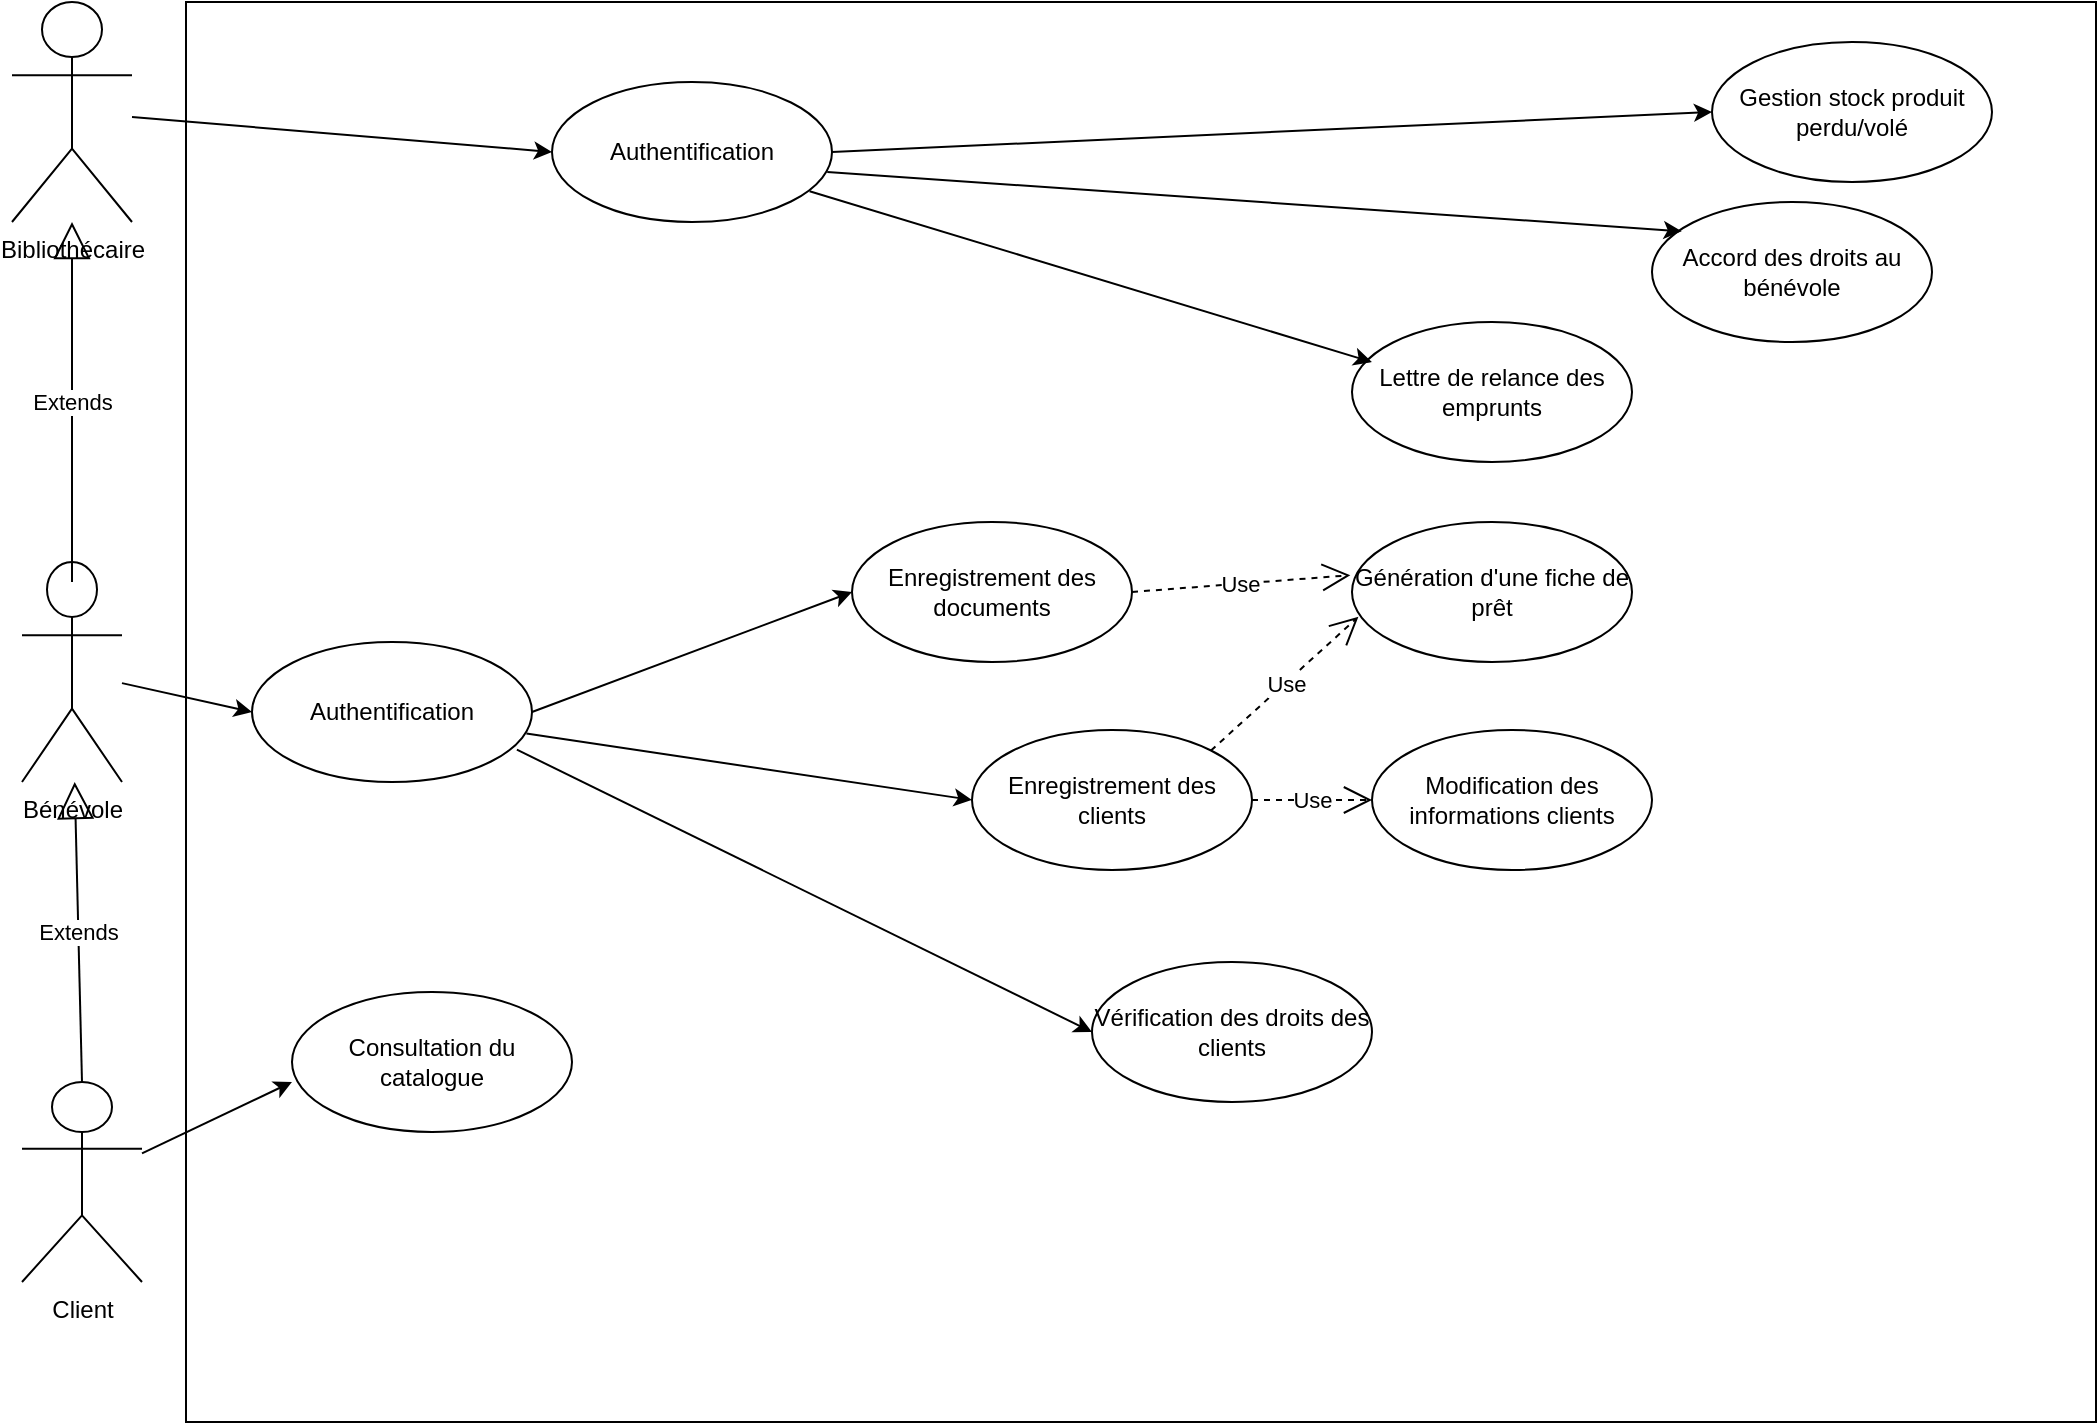 <mxfile version="14.2.4" type="device"><diagram id="iJw1FRskSzAkowBvQdT0" name="Emprunt document"><mxGraphModel dx="1278" dy="548" grid="1" gridSize="10" guides="1" tooltips="1" connect="1" arrows="1" fold="1" page="1" pageScale="1" pageWidth="1169" pageHeight="827" math="0" shadow="0"><root><mxCell id="0"/><mxCell id="1" parent="0"/><mxCell id="cEDXZp74D_wzbsUWJ5NM-1" value="" style="rounded=0;whiteSpace=wrap;html=1;" parent="1" vertex="1"><mxGeometry x="107" y="50" width="955" height="710" as="geometry"/></mxCell><mxCell id="cEDXZp74D_wzbsUWJ5NM-2" value="Bibliothécaire" style="shape=umlActor;verticalLabelPosition=bottom;verticalAlign=top;html=1;outlineConnect=0;" parent="1" vertex="1"><mxGeometry x="20" y="50" width="60" height="110" as="geometry"/></mxCell><mxCell id="cEDXZp74D_wzbsUWJ5NM-5" value="Bénévole" style="shape=umlActor;verticalLabelPosition=bottom;verticalAlign=top;html=1;outlineConnect=0;" parent="1" vertex="1"><mxGeometry x="25" y="330" width="50" height="110" as="geometry"/></mxCell><mxCell id="cEDXZp74D_wzbsUWJ5NM-8" value="Client" style="shape=umlActor;verticalLabelPosition=bottom;verticalAlign=top;html=1;outlineConnect=0;" parent="1" vertex="1"><mxGeometry x="25" y="590" width="60" height="100" as="geometry"/></mxCell><mxCell id="cEDXZp74D_wzbsUWJ5NM-22" value="Consultation du catalogue" style="ellipse;whiteSpace=wrap;html=1;" parent="1" vertex="1"><mxGeometry x="160" y="545" width="140" height="70" as="geometry"/></mxCell><mxCell id="cEDXZp74D_wzbsUWJ5NM-25" value="Enregistrement des documents" style="ellipse;whiteSpace=wrap;html=1;" parent="1" vertex="1"><mxGeometry x="440" y="310" width="140" height="70" as="geometry"/></mxCell><mxCell id="cEDXZp74D_wzbsUWJ5NM-26" value="Enregistrement des clients" style="ellipse;whiteSpace=wrap;html=1;" parent="1" vertex="1"><mxGeometry x="500" y="414" width="140" height="70" as="geometry"/></mxCell><mxCell id="cEDXZp74D_wzbsUWJ5NM-27" value="Gestion stock produit perdu/volé" style="ellipse;whiteSpace=wrap;html=1;" parent="1" vertex="1"><mxGeometry x="870" y="70" width="140" height="70" as="geometry"/></mxCell><mxCell id="cEDXZp74D_wzbsUWJ5NM-28" value="Accord des droits au bénévole" style="ellipse;whiteSpace=wrap;html=1;" parent="1" vertex="1"><mxGeometry x="840" y="150" width="140" height="70" as="geometry"/></mxCell><mxCell id="cEDXZp74D_wzbsUWJ5NM-29" value="Lettre de relance des emprunts" style="ellipse;whiteSpace=wrap;html=1;" parent="1" vertex="1"><mxGeometry x="690" y="210" width="140" height="70" as="geometry"/></mxCell><mxCell id="cEDXZp74D_wzbsUWJ5NM-30" style="edgeStyle=orthogonalEdgeStyle;rounded=0;orthogonalLoop=1;jettySize=auto;html=1;exitX=0.5;exitY=1;exitDx=0;exitDy=0;" parent="1" source="cEDXZp74D_wzbsUWJ5NM-29" target="cEDXZp74D_wzbsUWJ5NM-29" edge="1"><mxGeometry relative="1" as="geometry"/></mxCell><mxCell id="cEDXZp74D_wzbsUWJ5NM-31" value="Vérification des droits des clients" style="ellipse;whiteSpace=wrap;html=1;" parent="1" vertex="1"><mxGeometry x="560" y="530" width="140" height="70" as="geometry"/></mxCell><mxCell id="cEDXZp74D_wzbsUWJ5NM-32" value="Modification des informations clients" style="ellipse;whiteSpace=wrap;html=1;" parent="1" vertex="1"><mxGeometry x="700" y="414" width="140" height="70" as="geometry"/></mxCell><mxCell id="cEDXZp74D_wzbsUWJ5NM-35" value="Génération d'une fiche de prêt" style="ellipse;whiteSpace=wrap;html=1;" parent="1" vertex="1"><mxGeometry x="690" y="310" width="140" height="70" as="geometry"/></mxCell><mxCell id="cEDXZp74D_wzbsUWJ5NM-37" value="" style="endArrow=classic;html=1;entryX=0;entryY=0.643;entryDx=0;entryDy=0;entryPerimeter=0;" parent="1" source="cEDXZp74D_wzbsUWJ5NM-8" target="cEDXZp74D_wzbsUWJ5NM-22" edge="1"><mxGeometry width="50" height="50" relative="1" as="geometry"><mxPoint x="440" y="350" as="sourcePoint"/><mxPoint x="490" y="300" as="targetPoint"/></mxGeometry></mxCell><mxCell id="_11aZ2gnLSe738XV60fC-1" value="Extends" style="endArrow=block;endSize=16;endFill=0;html=1;" edge="1" parent="1" target="cEDXZp74D_wzbsUWJ5NM-2"><mxGeometry width="160" relative="1" as="geometry"><mxPoint x="50" y="340" as="sourcePoint"/><mxPoint x="650" y="390" as="targetPoint"/></mxGeometry></mxCell><mxCell id="_11aZ2gnLSe738XV60fC-2" value="Extends" style="endArrow=block;endSize=16;endFill=0;html=1;exitX=0.5;exitY=0;exitDx=0;exitDy=0;exitPerimeter=0;" edge="1" parent="1" source="cEDXZp74D_wzbsUWJ5NM-8" target="cEDXZp74D_wzbsUWJ5NM-5"><mxGeometry width="160" relative="1" as="geometry"><mxPoint x="490" y="390" as="sourcePoint"/><mxPoint x="650" y="390" as="targetPoint"/></mxGeometry></mxCell><mxCell id="_11aZ2gnLSe738XV60fC-3" value="Authentification" style="ellipse;whiteSpace=wrap;html=1;" vertex="1" parent="1"><mxGeometry x="290" y="90" width="140" height="70" as="geometry"/></mxCell><mxCell id="_11aZ2gnLSe738XV60fC-6" value="Authentification" style="ellipse;whiteSpace=wrap;html=1;" vertex="1" parent="1"><mxGeometry x="140" y="370" width="140" height="70" as="geometry"/></mxCell><mxCell id="_11aZ2gnLSe738XV60fC-7" value="" style="endArrow=classic;html=1;entryX=0;entryY=0.5;entryDx=0;entryDy=0;" edge="1" parent="1" source="cEDXZp74D_wzbsUWJ5NM-2" target="_11aZ2gnLSe738XV60fC-3"><mxGeometry width="50" height="50" relative="1" as="geometry"><mxPoint x="540" y="360" as="sourcePoint"/><mxPoint x="590" y="310" as="targetPoint"/></mxGeometry></mxCell><mxCell id="_11aZ2gnLSe738XV60fC-8" value="" style="endArrow=classic;html=1;exitX=1;exitY=0.5;exitDx=0;exitDy=0;entryX=0;entryY=0.5;entryDx=0;entryDy=0;" edge="1" parent="1" source="_11aZ2gnLSe738XV60fC-3" target="cEDXZp74D_wzbsUWJ5NM-27"><mxGeometry width="50" height="50" relative="1" as="geometry"><mxPoint x="540" y="360" as="sourcePoint"/><mxPoint x="590" y="310" as="targetPoint"/></mxGeometry></mxCell><mxCell id="_11aZ2gnLSe738XV60fC-9" value="" style="endArrow=classic;html=1;entryX=0.106;entryY=0.209;entryDx=0;entryDy=0;exitX=0.983;exitY=0.643;exitDx=0;exitDy=0;exitPerimeter=0;entryPerimeter=0;" edge="1" parent="1" source="_11aZ2gnLSe738XV60fC-3" target="cEDXZp74D_wzbsUWJ5NM-28"><mxGeometry width="50" height="50" relative="1" as="geometry"><mxPoint x="440" y="135" as="sourcePoint"/><mxPoint x="880" y="115" as="targetPoint"/></mxGeometry></mxCell><mxCell id="_11aZ2gnLSe738XV60fC-10" value="" style="endArrow=classic;html=1;exitX=0.92;exitY=0.78;exitDx=0;exitDy=0;entryX=0.071;entryY=0.286;entryDx=0;entryDy=0;exitPerimeter=0;entryPerimeter=0;" edge="1" parent="1" source="_11aZ2gnLSe738XV60fC-3" target="cEDXZp74D_wzbsUWJ5NM-29"><mxGeometry width="50" height="50" relative="1" as="geometry"><mxPoint x="450" y="145" as="sourcePoint"/><mxPoint x="890" y="125" as="targetPoint"/></mxGeometry></mxCell><mxCell id="_11aZ2gnLSe738XV60fC-11" value="" style="endArrow=classic;html=1;entryX=0;entryY=0.5;entryDx=0;entryDy=0;" edge="1" parent="1" source="cEDXZp74D_wzbsUWJ5NM-5" target="_11aZ2gnLSe738XV60fC-6"><mxGeometry width="50" height="50" relative="1" as="geometry"><mxPoint x="460" y="155" as="sourcePoint"/><mxPoint x="900" y="135" as="targetPoint"/></mxGeometry></mxCell><mxCell id="_11aZ2gnLSe738XV60fC-12" value="" style="endArrow=classic;html=1;exitX=1;exitY=0.5;exitDx=0;exitDy=0;entryX=0;entryY=0.5;entryDx=0;entryDy=0;" edge="1" parent="1" source="_11aZ2gnLSe738XV60fC-6" target="cEDXZp74D_wzbsUWJ5NM-25"><mxGeometry width="50" height="50" relative="1" as="geometry"><mxPoint x="540" y="510" as="sourcePoint"/><mxPoint x="590" y="460" as="targetPoint"/></mxGeometry></mxCell><mxCell id="_11aZ2gnLSe738XV60fC-13" value="" style="endArrow=classic;html=1;exitX=0.98;exitY=0.654;exitDx=0;exitDy=0;entryX=0;entryY=0.5;entryDx=0;entryDy=0;exitPerimeter=0;" edge="1" parent="1" source="_11aZ2gnLSe738XV60fC-6" target="cEDXZp74D_wzbsUWJ5NM-26"><mxGeometry width="50" height="50" relative="1" as="geometry"><mxPoint x="290" y="415" as="sourcePoint"/><mxPoint x="450" y="355" as="targetPoint"/></mxGeometry></mxCell><mxCell id="_11aZ2gnLSe738XV60fC-14" value="" style="endArrow=classic;html=1;exitX=0.946;exitY=0.769;exitDx=0;exitDy=0;entryX=0;entryY=0.5;entryDx=0;entryDy=0;exitPerimeter=0;" edge="1" parent="1" source="_11aZ2gnLSe738XV60fC-6" target="cEDXZp74D_wzbsUWJ5NM-31"><mxGeometry width="50" height="50" relative="1" as="geometry"><mxPoint x="300" y="425" as="sourcePoint"/><mxPoint x="460" y="365" as="targetPoint"/></mxGeometry></mxCell><mxCell id="_11aZ2gnLSe738XV60fC-16" value="Use" style="endArrow=open;endSize=12;dashed=1;html=1;exitX=1;exitY=0.5;exitDx=0;exitDy=0;entryX=0;entryY=0.5;entryDx=0;entryDy=0;" edge="1" parent="1" source="cEDXZp74D_wzbsUWJ5NM-26" target="cEDXZp74D_wzbsUWJ5NM-32"><mxGeometry width="160" relative="1" as="geometry"><mxPoint x="480" y="490" as="sourcePoint"/><mxPoint x="640" y="490" as="targetPoint"/></mxGeometry></mxCell><mxCell id="_11aZ2gnLSe738XV60fC-17" value="Use" style="endArrow=open;endSize=12;dashed=1;html=1;exitX=1;exitY=0;exitDx=0;exitDy=0;entryX=0.023;entryY=0.677;entryDx=0;entryDy=0;entryPerimeter=0;" edge="1" parent="1" source="cEDXZp74D_wzbsUWJ5NM-26" target="cEDXZp74D_wzbsUWJ5NM-35"><mxGeometry width="160" relative="1" as="geometry"><mxPoint x="480" y="490" as="sourcePoint"/><mxPoint x="640" y="490" as="targetPoint"/></mxGeometry></mxCell><mxCell id="_11aZ2gnLSe738XV60fC-18" value="Use" style="endArrow=open;endSize=12;dashed=1;html=1;exitX=1;exitY=0.5;exitDx=0;exitDy=0;entryX=-0.006;entryY=0.38;entryDx=0;entryDy=0;entryPerimeter=0;" edge="1" parent="1" source="cEDXZp74D_wzbsUWJ5NM-25" target="cEDXZp74D_wzbsUWJ5NM-35"><mxGeometry width="160" relative="1" as="geometry"><mxPoint x="629.497" y="434.251" as="sourcePoint"/><mxPoint x="703.22" y="367.39" as="targetPoint"/></mxGeometry></mxCell></root></mxGraphModel></diagram></mxfile>